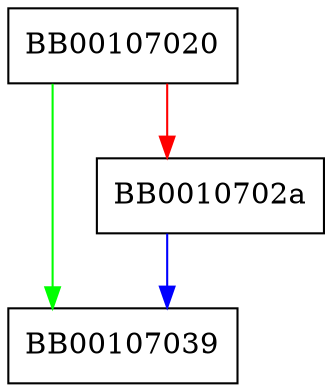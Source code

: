 digraph FUN_00107020 {
  node [shape="box"];
  graph [splines=ortho];
  BB00107020 -> BB00107039 [color="green"];
  BB00107020 -> BB0010702a [color="red"];
  BB0010702a -> BB00107039 [color="blue"];
}